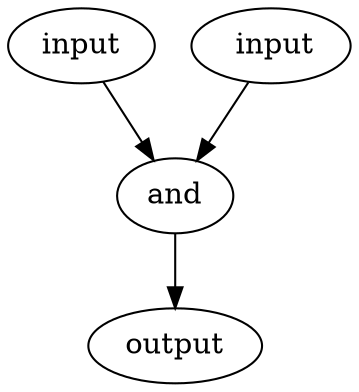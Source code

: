 digraph test1{
A1 [label="input"];
A2 [label=" input"];

S1   [label="output"];

GATE1 [label="and"];

A1->GATE1->S1;
A2->GATE1;
}
